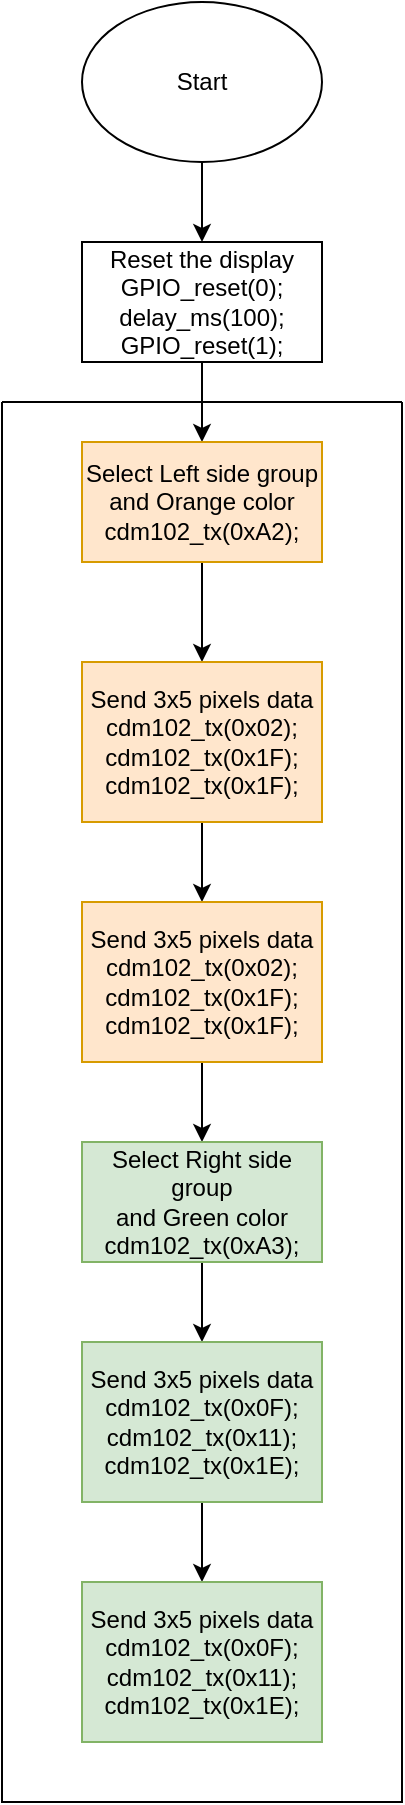 <mxfile version="20.2.0" type="onedrive"><diagram id="C5RBs43oDa-KdzZeNtuy" name="Page-1"><mxGraphModel grid="1" page="1" gridSize="10" guides="1" tooltips="1" connect="1" arrows="1" fold="1" pageScale="1" pageWidth="827" pageHeight="1169" math="0" shadow="0"><root><mxCell id="WIyWlLk6GJQsqaUBKTNV-0"/><mxCell id="WIyWlLk6GJQsqaUBKTNV-1" parent="WIyWlLk6GJQsqaUBKTNV-0"/><mxCell id="RFC-xo5LlDoaMoGNM-7m-2" style="edgeStyle=orthogonalEdgeStyle;rounded=0;orthogonalLoop=1;jettySize=auto;html=1;entryX=0.5;entryY=0;entryDx=0;entryDy=0;" edge="1" parent="WIyWlLk6GJQsqaUBKTNV-1" source="RFC-xo5LlDoaMoGNM-7m-0" target="RFC-xo5LlDoaMoGNM-7m-1"><mxGeometry relative="1" as="geometry"/></mxCell><mxCell id="RFC-xo5LlDoaMoGNM-7m-0" value="Start" style="ellipse;whiteSpace=wrap;html=1;" vertex="1" parent="WIyWlLk6GJQsqaUBKTNV-1"><mxGeometry x="120" y="20" width="120" height="80" as="geometry"/></mxCell><mxCell id="RFC-xo5LlDoaMoGNM-7m-4" style="edgeStyle=orthogonalEdgeStyle;rounded=0;orthogonalLoop=1;jettySize=auto;html=1;" edge="1" parent="WIyWlLk6GJQsqaUBKTNV-1" source="RFC-xo5LlDoaMoGNM-7m-1"><mxGeometry relative="1" as="geometry"><mxPoint x="180" y="240" as="targetPoint"/></mxGeometry></mxCell><mxCell id="RFC-xo5LlDoaMoGNM-7m-1" value="Reset the display&lt;br&gt;GPIO_reset(0);&lt;br&gt;delay_ms(100);&lt;br&gt;GPIO_reset(1);" style="rounded=0;whiteSpace=wrap;html=1;" vertex="1" parent="WIyWlLk6GJQsqaUBKTNV-1"><mxGeometry x="120" y="140" width="120" height="60" as="geometry"/></mxCell><mxCell id="RFC-xo5LlDoaMoGNM-7m-10" style="edgeStyle=orthogonalEdgeStyle;rounded=0;orthogonalLoop=1;jettySize=auto;html=1;" edge="1" parent="WIyWlLk6GJQsqaUBKTNV-1" source="RFC-xo5LlDoaMoGNM-7m-5"><mxGeometry relative="1" as="geometry"><mxPoint x="180" y="350" as="targetPoint"/></mxGeometry></mxCell><mxCell id="RFC-xo5LlDoaMoGNM-7m-5" value="Select Left side group&lt;br&gt;and Orange color&lt;br&gt;cdm102_tx(0xA2);" style="rounded=0;whiteSpace=wrap;html=1;fillColor=#ffe6cc;strokeColor=#d79b00;" vertex="1" parent="WIyWlLk6GJQsqaUBKTNV-1"><mxGeometry x="120" y="240" width="120" height="60" as="geometry"/></mxCell><mxCell id="RFC-xo5LlDoaMoGNM-7m-12" style="edgeStyle=orthogonalEdgeStyle;rounded=0;orthogonalLoop=1;jettySize=auto;html=1;" edge="1" parent="WIyWlLk6GJQsqaUBKTNV-1" source="RFC-xo5LlDoaMoGNM-7m-9"><mxGeometry relative="1" as="geometry"><mxPoint x="180" y="470" as="targetPoint"/></mxGeometry></mxCell><mxCell id="RFC-xo5LlDoaMoGNM-7m-9" value="Send 3x5 pixels data&lt;br&gt;cdm102_tx(0x02);&lt;br&gt;cdm102_tx(0x1F);&lt;br&gt;cdm102_tx(0x1F);" style="rounded=0;whiteSpace=wrap;html=1;fillColor=#ffe6cc;strokeColor=#d79b00;" vertex="1" parent="WIyWlLk6GJQsqaUBKTNV-1"><mxGeometry x="120" y="350" width="120" height="80" as="geometry"/></mxCell><mxCell id="RFC-xo5LlDoaMoGNM-7m-18" style="edgeStyle=orthogonalEdgeStyle;rounded=0;orthogonalLoop=1;jettySize=auto;html=1;" edge="1" parent="WIyWlLk6GJQsqaUBKTNV-1" source="RFC-xo5LlDoaMoGNM-7m-11"><mxGeometry relative="1" as="geometry"><mxPoint x="180" y="590" as="targetPoint"/></mxGeometry></mxCell><mxCell id="RFC-xo5LlDoaMoGNM-7m-11" value="Send 3x5 pixels data&lt;br&gt;cdm102_tx(0x02);&lt;br&gt;cdm102_tx(0x1F);&lt;br&gt;cdm102_tx(0x1F);" style="rounded=0;whiteSpace=wrap;html=1;fillColor=#ffe6cc;strokeColor=#d79b00;" vertex="1" parent="WIyWlLk6GJQsqaUBKTNV-1"><mxGeometry x="120" y="470" width="120" height="80" as="geometry"/></mxCell><mxCell id="RFC-xo5LlDoaMoGNM-7m-13" style="edgeStyle=orthogonalEdgeStyle;rounded=0;orthogonalLoop=1;jettySize=auto;html=1;" edge="1" parent="WIyWlLk6GJQsqaUBKTNV-1" source="RFC-xo5LlDoaMoGNM-7m-14"><mxGeometry relative="1" as="geometry"><mxPoint x="180" y="690" as="targetPoint"/></mxGeometry></mxCell><mxCell id="RFC-xo5LlDoaMoGNM-7m-14" value="Select Right side group&lt;br&gt;and Green color&lt;br&gt;cdm102_tx(0xA3);" style="rounded=0;whiteSpace=wrap;html=1;fillColor=#d5e8d4;strokeColor=#82b366;" vertex="1" parent="WIyWlLk6GJQsqaUBKTNV-1"><mxGeometry x="120" y="590" width="120" height="60" as="geometry"/></mxCell><mxCell id="RFC-xo5LlDoaMoGNM-7m-15" style="edgeStyle=orthogonalEdgeStyle;rounded=0;orthogonalLoop=1;jettySize=auto;html=1;" edge="1" parent="WIyWlLk6GJQsqaUBKTNV-1" source="RFC-xo5LlDoaMoGNM-7m-16"><mxGeometry relative="1" as="geometry"><mxPoint x="180" y="810" as="targetPoint"/></mxGeometry></mxCell><mxCell id="RFC-xo5LlDoaMoGNM-7m-16" value="Send 3x5 pixels data&lt;br&gt;cdm102_tx(0x0F);&lt;br&gt;cdm102_tx(0x11);&lt;br&gt;cdm102_tx(0x1E);" style="rounded=0;whiteSpace=wrap;html=1;fillColor=#d5e8d4;strokeColor=#82b366;" vertex="1" parent="WIyWlLk6GJQsqaUBKTNV-1"><mxGeometry x="120" y="690" width="120" height="80" as="geometry"/></mxCell><mxCell id="RFC-xo5LlDoaMoGNM-7m-17" value="Send 3x5 pixels data&lt;br&gt;cdm102_tx(0x0F);&lt;br&gt;cdm102_tx(0x11);&lt;br&gt;cdm102_tx(0x1E);" style="rounded=0;whiteSpace=wrap;html=1;fillColor=#d5e8d4;strokeColor=#82b366;" vertex="1" parent="WIyWlLk6GJQsqaUBKTNV-1"><mxGeometry x="120" y="810" width="120" height="80" as="geometry"/></mxCell><mxCell id="RFC-xo5LlDoaMoGNM-7m-21" value="" style="swimlane;startSize=0;" vertex="1" parent="WIyWlLk6GJQsqaUBKTNV-1"><mxGeometry x="80" y="220" width="200" height="700" as="geometry"/></mxCell></root></mxGraphModel></diagram></mxfile>